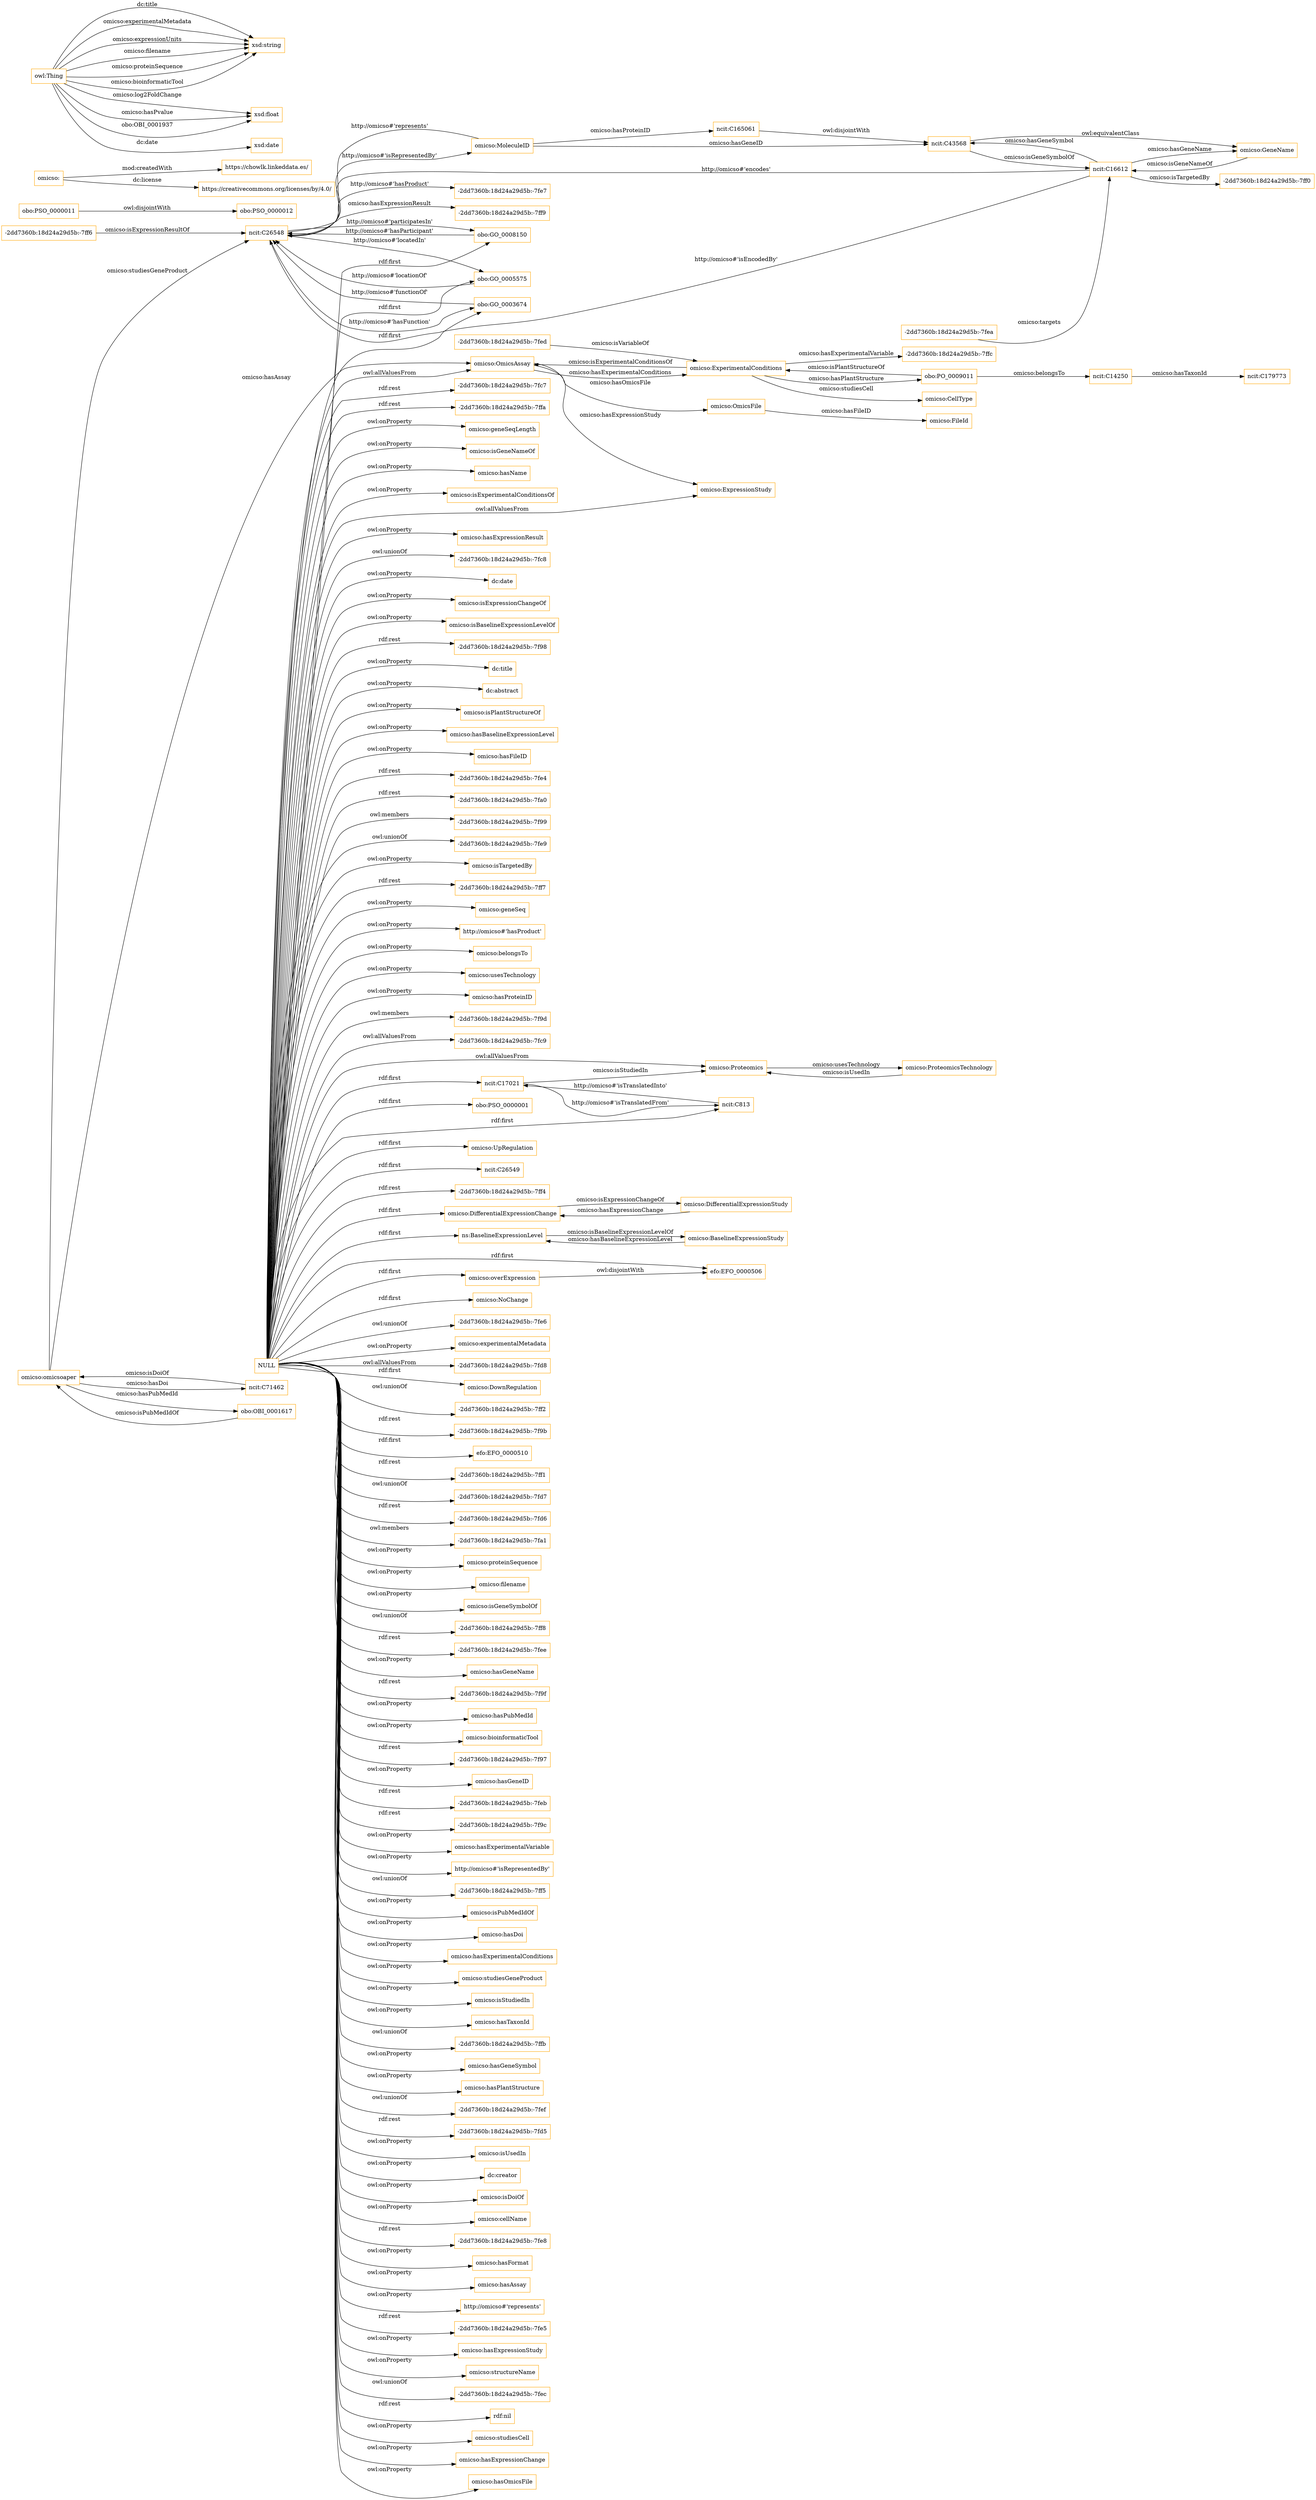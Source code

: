 digraph ar2dtool_diagram { 
rankdir=LR;
size="1501"
node [shape = rectangle, color="orange"]; "-2dd7360b:18d24a29d5b:-7ff9" "-2dd7360b:18d24a29d5b:-7fc9" "-2dd7360b:18d24a29d5b:-7fea" "ncit:C165061" "omicso:ExperimentalConditions" "omicso:omicsoaper" "omicso:Proteomics" "obo:PSO_0000012" "-2dd7360b:18d24a29d5b:-7fed" "obo:PSO_0000001" "obo:GO_0008150" "omicso:DifferentialExpressionChange" "omicso:UpRegulation" "ncit:C26549" "ncit:C43568" "-2dd7360b:18d24a29d5b:-7fe7" "ncit:C179773" "obo:PO_0009011" "omicso:MoleculeID" "omicso:DifferentialExpressionStudy" "omicso:ExpressionStudy" "ns:BaselineExpressionLevel" "ncit:C17021" "omicso:OmicsFile" "efo:EFO_0000506" "omicso:CellType" "obo:PSO_0000011" "obo:OBI_0001617" "omicso:overExpression" "ncit:C16612" "omicso:ProteomicsTechnology" "omicso:NoChange" "obo:GO_0005575" "-2dd7360b:18d24a29d5b:-7ffc" "omicso:GeneName" "ncit:C14250" "-2dd7360b:18d24a29d5b:-7ff0" "-2dd7360b:18d24a29d5b:-7fd8" "ncit:C71462" "omicso:FileId" "ncit:C813" "omicso:OmicsAssay" "omicso:DownRegulation" "obo:GO_0003674" "omicso:BaselineExpressionStudy" "-2dd7360b:18d24a29d5b:-7ff6" "efo:EFO_0000510" "ncit:C26548" ; /*classes style*/
	"ncit:C165061" -> "ncit:C43568" [ label = "owl:disjointWith" ];
	"ncit:C43568" -> "omicso:GeneName" [ label = "owl:equivalentClass" ];
	"omicso:" -> "https://chowlk.linkeddata.es/" [ label = "mod:createdWith" ];
	"omicso:" -> "https://creativecommons.org/licenses/by/4.0/" [ label = "dc:license" ];
	"omicso:overExpression" -> "efo:EFO_0000506" [ label = "owl:disjointWith" ];
	"NULL" -> "-2dd7360b:18d24a29d5b:-7ff1" [ label = "rdf:rest" ];
	"NULL" -> "-2dd7360b:18d24a29d5b:-7fd7" [ label = "owl:unionOf" ];
	"NULL" -> "-2dd7360b:18d24a29d5b:-7fd6" [ label = "rdf:rest" ];
	"NULL" -> "-2dd7360b:18d24a29d5b:-7fa1" [ label = "owl:members" ];
	"NULL" -> "obo:GO_0003674" [ label = "rdf:first" ];
	"NULL" -> "omicso:proteinSequence" [ label = "owl:onProperty" ];
	"NULL" -> "omicso:filename" [ label = "owl:onProperty" ];
	"NULL" -> "omicso:isGeneSymbolOf" [ label = "owl:onProperty" ];
	"NULL" -> "-2dd7360b:18d24a29d5b:-7fd8" [ label = "owl:allValuesFrom" ];
	"NULL" -> "-2dd7360b:18d24a29d5b:-7ff8" [ label = "owl:unionOf" ];
	"NULL" -> "-2dd7360b:18d24a29d5b:-7fee" [ label = "rdf:rest" ];
	"NULL" -> "omicso:hasGeneName" [ label = "owl:onProperty" ];
	"NULL" -> "-2dd7360b:18d24a29d5b:-7f9f" [ label = "rdf:rest" ];
	"NULL" -> "omicso:hasPubMedId" [ label = "owl:onProperty" ];
	"NULL" -> "omicso:bioinformaticTool" [ label = "owl:onProperty" ];
	"NULL" -> "-2dd7360b:18d24a29d5b:-7f97" [ label = "rdf:rest" ];
	"NULL" -> "omicso:hasGeneID" [ label = "owl:onProperty" ];
	"NULL" -> "omicso:ExpressionStudy" [ label = "owl:allValuesFrom" ];
	"NULL" -> "efo:EFO_0000510" [ label = "rdf:first" ];
	"NULL" -> "ncit:C17021" [ label = "rdf:first" ];
	"NULL" -> "-2dd7360b:18d24a29d5b:-7feb" [ label = "rdf:rest" ];
	"NULL" -> "-2dd7360b:18d24a29d5b:-7f9c" [ label = "rdf:rest" ];
	"NULL" -> "ncit:C813" [ label = "rdf:first" ];
	"NULL" -> "omicso:hasExperimentalVariable" [ label = "owl:onProperty" ];
	"NULL" -> "obo:GO_0008150" [ label = "rdf:first" ];
	"NULL" -> "http://omicso#'isRepresentedBy'" [ label = "owl:onProperty" ];
	"NULL" -> "-2dd7360b:18d24a29d5b:-7ff5" [ label = "owl:unionOf" ];
	"NULL" -> "omicso:isPubMedIdOf" [ label = "owl:onProperty" ];
	"NULL" -> "omicso:hasDoi" [ label = "owl:onProperty" ];
	"NULL" -> "omicso:overExpression" [ label = "rdf:first" ];
	"NULL" -> "omicso:hasExperimentalConditions" [ label = "owl:onProperty" ];
	"NULL" -> "omicso:studiesGeneProduct" [ label = "owl:onProperty" ];
	"NULL" -> "omicso:isStudiedIn" [ label = "owl:onProperty" ];
	"NULL" -> "omicso:hasTaxonId" [ label = "owl:onProperty" ];
	"NULL" -> "-2dd7360b:18d24a29d5b:-7ffb" [ label = "owl:unionOf" ];
	"NULL" -> "omicso:hasGeneSymbol" [ label = "owl:onProperty" ];
	"NULL" -> "omicso:hasPlantStructure" [ label = "owl:onProperty" ];
	"NULL" -> "-2dd7360b:18d24a29d5b:-7fef" [ label = "owl:unionOf" ];
	"NULL" -> "-2dd7360b:18d24a29d5b:-7fd5" [ label = "rdf:rest" ];
	"NULL" -> "omicso:Proteomics" [ label = "owl:allValuesFrom" ];
	"NULL" -> "omicso:isUsedIn" [ label = "owl:onProperty" ];
	"NULL" -> "dc:creator" [ label = "owl:onProperty" ];
	"NULL" -> "omicso:isDoiOf" [ label = "owl:onProperty" ];
	"NULL" -> "omicso:cellName" [ label = "owl:onProperty" ];
	"NULL" -> "-2dd7360b:18d24a29d5b:-7fe8" [ label = "rdf:rest" ];
	"NULL" -> "omicso:hasFormat" [ label = "owl:onProperty" ];
	"NULL" -> "omicso:hasAssay" [ label = "owl:onProperty" ];
	"NULL" -> "http://omicso#'represents'" [ label = "owl:onProperty" ];
	"NULL" -> "-2dd7360b:18d24a29d5b:-7fe5" [ label = "rdf:rest" ];
	"NULL" -> "omicso:hasExpressionStudy" [ label = "owl:onProperty" ];
	"NULL" -> "omicso:structureName" [ label = "owl:onProperty" ];
	"NULL" -> "-2dd7360b:18d24a29d5b:-7fec" [ label = "owl:unionOf" ];
	"NULL" -> "rdf:nil" [ label = "rdf:rest" ];
	"NULL" -> "obo:GO_0005575" [ label = "rdf:first" ];
	"NULL" -> "omicso:studiesCell" [ label = "owl:onProperty" ];
	"NULL" -> "omicso:hasExpressionChange" [ label = "owl:onProperty" ];
	"NULL" -> "omicso:hasOmicsFile" [ label = "owl:onProperty" ];
	"NULL" -> "omicso:DownRegulation" [ label = "rdf:first" ];
	"NULL" -> "-2dd7360b:18d24a29d5b:-7fc7" [ label = "rdf:rest" ];
	"NULL" -> "-2dd7360b:18d24a29d5b:-7ffa" [ label = "rdf:rest" ];
	"NULL" -> "omicso:DifferentialExpressionChange" [ label = "rdf:first" ];
	"NULL" -> "omicso:geneSeqLength" [ label = "owl:onProperty" ];
	"NULL" -> "omicso:isGeneNameOf" [ label = "owl:onProperty" ];
	"NULL" -> "omicso:hasName" [ label = "owl:onProperty" ];
	"NULL" -> "omicso:isExperimentalConditionsOf" [ label = "owl:onProperty" ];
	"NULL" -> "omicso:hasExpressionResult" [ label = "owl:onProperty" ];
	"NULL" -> "-2dd7360b:18d24a29d5b:-7fc8" [ label = "owl:unionOf" ];
	"NULL" -> "dc:date" [ label = "owl:onProperty" ];
	"NULL" -> "omicso:isExpressionChangeOf" [ label = "owl:onProperty" ];
	"NULL" -> "ns:BaselineExpressionLevel" [ label = "rdf:first" ];
	"NULL" -> "omicso:NoChange" [ label = "rdf:first" ];
	"NULL" -> "omicso:isBaselineExpressionLevelOf" [ label = "owl:onProperty" ];
	"NULL" -> "-2dd7360b:18d24a29d5b:-7f98" [ label = "rdf:rest" ];
	"NULL" -> "dc:title" [ label = "owl:onProperty" ];
	"NULL" -> "dc:abstract" [ label = "owl:onProperty" ];
	"NULL" -> "obo:PSO_0000001" [ label = "rdf:first" ];
	"NULL" -> "ncit:C26549" [ label = "rdf:first" ];
	"NULL" -> "omicso:isPlantStructureOf" [ label = "owl:onProperty" ];
	"NULL" -> "omicso:hasBaselineExpressionLevel" [ label = "owl:onProperty" ];
	"NULL" -> "omicso:hasFileID" [ label = "owl:onProperty" ];
	"NULL" -> "-2dd7360b:18d24a29d5b:-7fe4" [ label = "rdf:rest" ];
	"NULL" -> "-2dd7360b:18d24a29d5b:-7fa0" [ label = "rdf:rest" ];
	"NULL" -> "-2dd7360b:18d24a29d5b:-7f99" [ label = "owl:members" ];
	"NULL" -> "-2dd7360b:18d24a29d5b:-7fe9" [ label = "owl:unionOf" ];
	"NULL" -> "omicso:isTargetedBy" [ label = "owl:onProperty" ];
	"NULL" -> "-2dd7360b:18d24a29d5b:-7ff7" [ label = "rdf:rest" ];
	"NULL" -> "omicso:geneSeq" [ label = "owl:onProperty" ];
	"NULL" -> "http://omicso#'hasProduct'" [ label = "owl:onProperty" ];
	"NULL" -> "efo:EFO_0000506" [ label = "rdf:first" ];
	"NULL" -> "omicso:belongsTo" [ label = "owl:onProperty" ];
	"NULL" -> "omicso:usesTechnology" [ label = "owl:onProperty" ];
	"NULL" -> "omicso:hasProteinID" [ label = "owl:onProperty" ];
	"NULL" -> "-2dd7360b:18d24a29d5b:-7f9d" [ label = "owl:members" ];
	"NULL" -> "omicso:UpRegulation" [ label = "rdf:first" ];
	"NULL" -> "-2dd7360b:18d24a29d5b:-7ff4" [ label = "rdf:rest" ];
	"NULL" -> "-2dd7360b:18d24a29d5b:-7fe6" [ label = "owl:unionOf" ];
	"NULL" -> "omicso:experimentalMetadata" [ label = "owl:onProperty" ];
	"NULL" -> "-2dd7360b:18d24a29d5b:-7fc9" [ label = "owl:allValuesFrom" ];
	"NULL" -> "omicso:OmicsAssay" [ label = "owl:allValuesFrom" ];
	"NULL" -> "-2dd7360b:18d24a29d5b:-7ff2" [ label = "owl:unionOf" ];
	"NULL" -> "-2dd7360b:18d24a29d5b:-7f9b" [ label = "rdf:rest" ];
	"obo:PSO_0000011" -> "obo:PSO_0000012" [ label = "owl:disjointWith" ];
	"omicso:ExperimentalConditions" -> "-2dd7360b:18d24a29d5b:-7ffc" [ label = "omicso:hasExperimentalVariable" ];
	"owl:Thing" -> "xsd:string" [ label = "dc:title" ];
	"omicso:MoleculeID" -> "ncit:C165061" [ label = "omicso:hasProteinID" ];
	"omicso:DifferentialExpressionChange" -> "omicso:DifferentialExpressionStudy" [ label = "omicso:isExpressionChangeOf" ];
	"omicso:DifferentialExpressionStudy" -> "omicso:DifferentialExpressionChange" [ label = "omicso:hasExpressionChange" ];
	"ncit:C26548" -> "obo:GO_0008150" [ label = "http://omicso#'participatesIn'" ];
	"omicso:omicsoaper" -> "obo:OBI_0001617" [ label = "omicso:hasPubMedId" ];
	"owl:Thing" -> "xsd:string" [ label = "omicso:experimentalMetadata" ];
	"owl:Thing" -> "xsd:float" [ label = "omicso:log2FoldChange" ];
	"obo:PO_0009011" -> "omicso:ExperimentalConditions" [ label = "omicso:isPlantStructureOf" ];
	"ncit:C14250" -> "ncit:C179773" [ label = "omicso:hasTaxonId" ];
	"omicso:OmicsAssay" -> "omicso:OmicsFile" [ label = "omicso:hasOmicsFile" ];
	"owl:Thing" -> "xsd:date" [ label = "dc:date" ];
	"owl:Thing" -> "xsd:string" [ label = "omicso:expressionUnits" ];
	"omicso:BaselineExpressionStudy" -> "ns:BaselineExpressionLevel" [ label = "omicso:hasBaselineExpressionLevel" ];
	"owl:Thing" -> "xsd:float" [ label = "omicso:hasPvalue" ];
	"ncit:C16612" -> "ncit:C43568" [ label = "omicso:hasGeneSymbol" ];
	"owl:Thing" -> "xsd:string" [ label = "omicso:filename" ];
	"omicso:Proteomics" -> "omicso:ProteomicsTechnology" [ label = "omicso:usesTechnology" ];
	"ncit:C813" -> "ncit:C17021" [ label = "http://omicso#'isTranslatedInto'" ];
	"omicso:omicsoaper" -> "ncit:C26548" [ label = "omicso:studiesGeneProduct" ];
	"owl:Thing" -> "xsd:string" [ label = "omicso:proteinSequence" ];
	"owl:Thing" -> "xsd:string" [ label = "omicso:bioinformaticTool" ];
	"ncit:C26548" -> "-2dd7360b:18d24a29d5b:-7fe7" [ label = "http://omicso#'hasProduct'" ];
	"obo:GO_0003674" -> "ncit:C26548" [ label = "http://omicso#'functionOf'" ];
	"omicso:OmicsAssay" -> "omicso:ExpressionStudy" [ label = "omicso:hasExpressionStudy" ];
	"obo:PO_0009011" -> "ncit:C14250" [ label = "omicso:belongsTo" ];
	"ncit:C16612" -> "omicso:GeneName" [ label = "omicso:hasGeneName" ];
	"omicso:OmicsFile" -> "omicso:FileId" [ label = "omicso:hasFileID" ];
	"ns:BaselineExpressionLevel" -> "omicso:BaselineExpressionStudy" [ label = "omicso:isBaselineExpressionLevelOf" ];
	"obo:GO_0008150" -> "ncit:C26548" [ label = "http://omicso#'hasParticipant'" ];
	"ncit:C26548" -> "obo:GO_0005575" [ label = "http://omicso#'locatedIn'" ];
	"omicso:omicsoaper" -> "omicso:OmicsAssay" [ label = "omicso:hasAssay" ];
	"ncit:C17021" -> "ncit:C813" [ label = "http://omicso#'isTranslatedFrom'" ];
	"ncit:C71462" -> "omicso:omicsoaper" [ label = "omicso:isDoiOf" ];
	"-2dd7360b:18d24a29d5b:-7fed" -> "omicso:ExperimentalConditions" [ label = "omicso:isVariableOf" ];
	"omicso:ProteomicsTechnology" -> "omicso:Proteomics" [ label = "omicso:isUsedIn" ];
	"ncit:C26548" -> "omicso:MoleculeID" [ label = "http://omicso#'isRepresentedBy'" ];
	"ncit:C16612" -> "ncit:C26548" [ label = "http://omicso#'encodes'" ];
	"omicso:ExperimentalConditions" -> "omicso:CellType" [ label = "omicso:studiesCell" ];
	"omicso:MoleculeID" -> "ncit:C26548" [ label = "http://omicso#'represents'" ];
	"omicso:ExperimentalConditions" -> "obo:PO_0009011" [ label = "omicso:hasPlantStructure" ];
	"omicso:OmicsAssay" -> "omicso:ExperimentalConditions" [ label = "omicso:hasExperimentalConditions" ];
	"omicso:GeneName" -> "ncit:C16612" [ label = "omicso:isGeneNameOf" ];
	"ncit:C43568" -> "ncit:C16612" [ label = "omicso:isGeneSymbolOf" ];
	"-2dd7360b:18d24a29d5b:-7ff6" -> "ncit:C26548" [ label = "omicso:isExpressionResultOf" ];
	"obo:GO_0005575" -> "ncit:C26548" [ label = "http://omicso#'locationOf'" ];
	"omicso:ExperimentalConditions" -> "omicso:OmicsAssay" [ label = "omicso:isExperimentalConditionsOf" ];
	"obo:OBI_0001617" -> "omicso:omicsoaper" [ label = "omicso:isPubMedIdOf" ];
	"omicso:omicsoaper" -> "ncit:C71462" [ label = "omicso:hasDoi" ];
	"ncit:C26548" -> "-2dd7360b:18d24a29d5b:-7ff9" [ label = "omicso:hasExpressionResult" ];
	"owl:Thing" -> "xsd:float" [ label = "obo:OBI_0001937" ];
	"ncit:C26548" -> "obo:GO_0003674" [ label = "http://omicso#'hasFunction'" ];
	"-2dd7360b:18d24a29d5b:-7fea" -> "ncit:C16612" [ label = "omicso:targets" ];
	"ncit:C16612" -> "ncit:C26548" [ label = "http://omicso#'isEncodedBy'" ];
	"ncit:C16612" -> "-2dd7360b:18d24a29d5b:-7ff0" [ label = "omicso:isTargetedBy" ];
	"omicso:MoleculeID" -> "ncit:C43568" [ label = "omicso:hasGeneID" ];
	"ncit:C17021" -> "omicso:Proteomics" [ label = "omicso:isStudiedIn" ];

}
